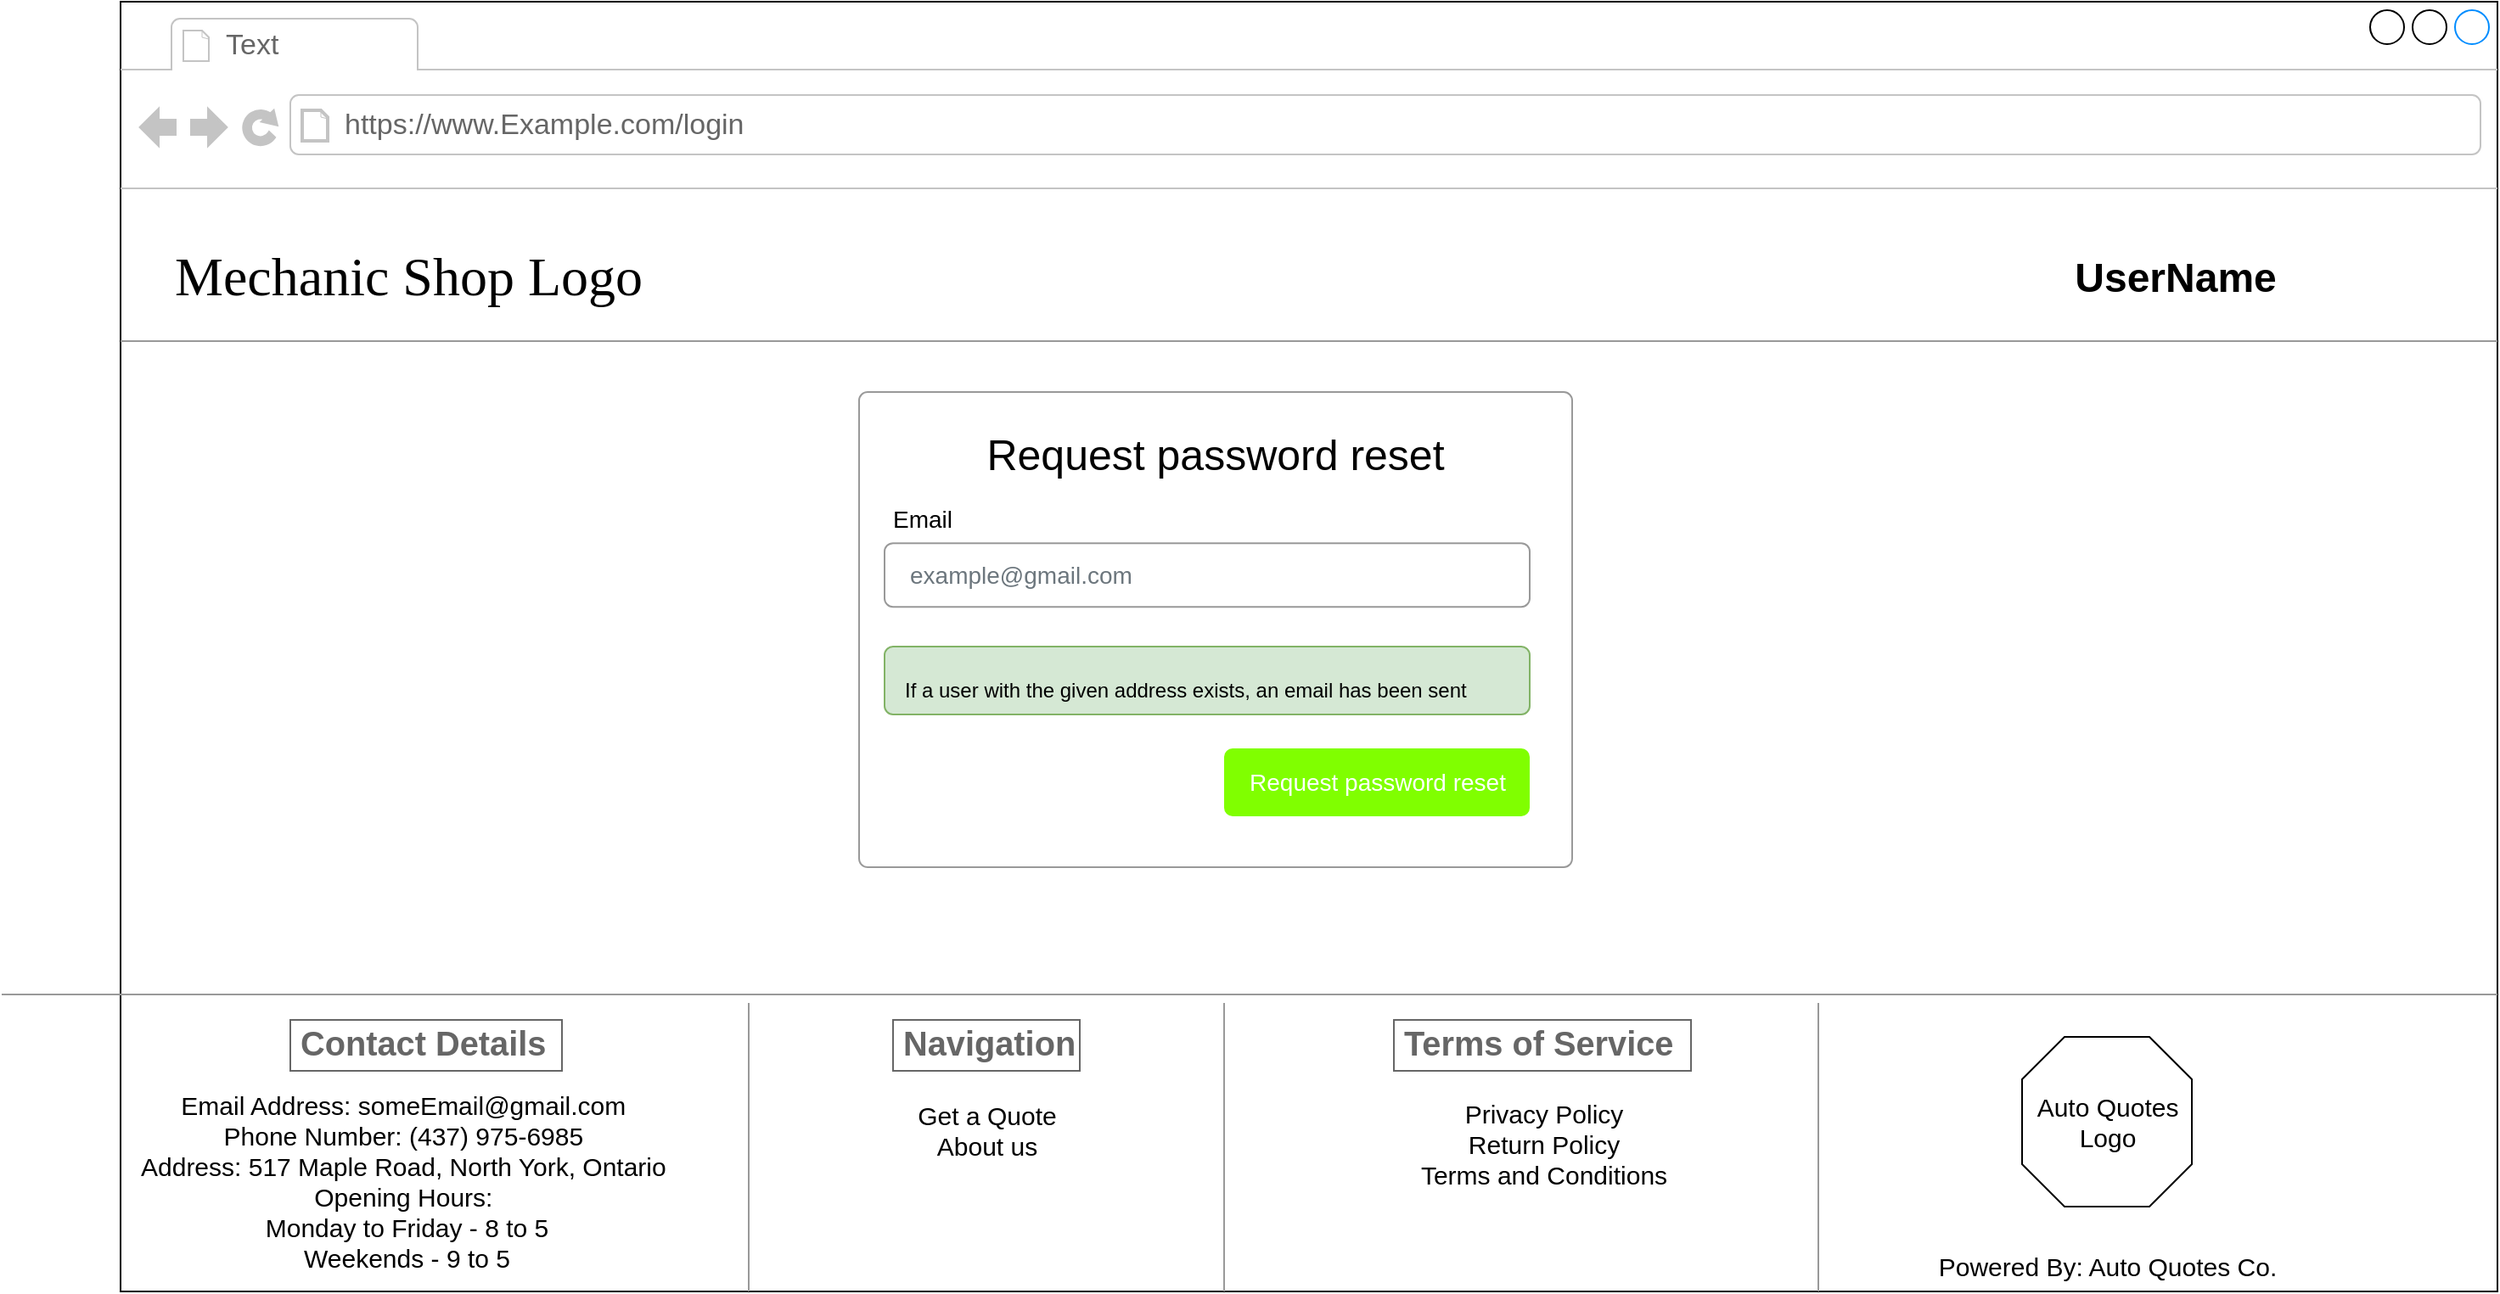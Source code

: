 <mxfile version="20.4.0" type="github">
  <diagram id="AKhVdlpeZ4rU74z41cKD" name="Page-1">
    <mxGraphModel dx="1726" dy="959" grid="1" gridSize="10" guides="1" tooltips="1" connect="1" arrows="1" fold="1" page="1" pageScale="1" pageWidth="850" pageHeight="1100" math="0" shadow="0">
      <root>
        <mxCell id="0" />
        <mxCell id="1" parent="0" />
        <mxCell id="D5iM0X9zBDPRsC4shFqq-1" value="" style="strokeWidth=1;shadow=0;dashed=0;align=left;html=1;shape=mxgraph.mockup.containers.browserWindow;rSize=0;mainText=,;recursiveResize=0;rounded=0;labelBackgroundColor=none;fontFamily=Verdana;fontSize=12;deletable=0;movable=0;" parent="1" vertex="1">
          <mxGeometry x="70" y="60" width="1400" height="760" as="geometry" />
        </mxCell>
        <mxCell id="D5iM0X9zBDPRsC4shFqq-2" value="Text" style="strokeWidth=1;shadow=0;dashed=0;align=center;html=1;shape=mxgraph.mockup.containers.anchor;fontSize=17;fontColor=#666666;align=left;" parent="D5iM0X9zBDPRsC4shFqq-1" vertex="1">
          <mxGeometry x="60" y="12" width="150" height="28" as="geometry" />
        </mxCell>
        <mxCell id="D5iM0X9zBDPRsC4shFqq-3" value="https://www.Example.com/login" style="strokeWidth=1;shadow=0;dashed=0;align=center;html=1;shape=mxgraph.mockup.containers.anchor;rSize=0;fontSize=17;fontColor=#666666;align=left;" parent="D5iM0X9zBDPRsC4shFqq-1" vertex="1">
          <mxGeometry x="130" y="60" width="300" height="26" as="geometry" />
        </mxCell>
        <mxCell id="D5iM0X9zBDPRsC4shFqq-4" value="&lt;font style=&quot;font-size: 32px;&quot;&gt;Mechanic Shop Logo&lt;/font&gt;" style="text;html=1;points=[];align=left;verticalAlign=top;spacingTop=-4;fontSize=30;fontFamily=Verdana" parent="D5iM0X9zBDPRsC4shFqq-1" vertex="1">
          <mxGeometry x="30" y="140" width="340" height="50" as="geometry" />
        </mxCell>
        <mxCell id="D5iM0X9zBDPRsC4shFqq-5" value="" style="verticalLabelPosition=bottom;shadow=0;dashed=0;align=center;html=1;verticalAlign=top;strokeWidth=1;shape=mxgraph.mockup.markup.line;strokeColor=#999999;rounded=0;labelBackgroundColor=none;fillColor=#ffffff;fontFamily=Verdana;fontSize=12;fontColor=#000000;" parent="D5iM0X9zBDPRsC4shFqq-1" vertex="1">
          <mxGeometry y="190" width="1400" height="20" as="geometry" />
        </mxCell>
        <mxCell id="D5iM0X9zBDPRsC4shFqq-6" value="" style="html=1;shadow=0;dashed=0;shape=mxgraph.bootstrap.rrect;rSize=5;fillColor=#ffffff;strokeColor=#999999;" parent="D5iM0X9zBDPRsC4shFqq-1" vertex="1">
          <mxGeometry x="435" y="230" width="420" height="280" as="geometry" />
        </mxCell>
        <mxCell id="D5iM0X9zBDPRsC4shFqq-16" value="example@gmail.com" style="html=1;shadow=0;dashed=0;shape=mxgraph.bootstrap.rrect;rSize=5;fillColor=none;strokeColor=#999999;align=left;spacing=15;fontSize=14;fontColor=#6C767D;" parent="D5iM0X9zBDPRsC4shFqq-1" vertex="1">
          <mxGeometry x="450" y="319.07" width="380" height="37.5" as="geometry" />
        </mxCell>
        <mxCell id="D5iM0X9zBDPRsC4shFqq-15" value="Email" style="fillColor=none;strokeColor=none;align=left;spacing=20;fontSize=14;" parent="D5iM0X9zBDPRsC4shFqq-1" vertex="1">
          <mxGeometry x="435" y="289.072" width="220" height="30.0" as="geometry" />
        </mxCell>
        <mxCell id="D5iM0X9zBDPRsC4shFqq-12" value="&lt;font style=&quot;font-size: 25px;&quot;&gt;Request password reset&lt;/font&gt;" style="text;html=1;strokeColor=none;fillColor=none;align=center;verticalAlign=middle;whiteSpace=wrap;rounded=0;" parent="D5iM0X9zBDPRsC4shFqq-1" vertex="1">
          <mxGeometry x="455" y="250" width="380" height="31.4" as="geometry" />
        </mxCell>
        <mxCell id="D5iM0X9zBDPRsC4shFqq-21" value="&lt;font style=&quot;font-size: 12px; line-height: 1.2;&quot;&gt;If a user with the given address exists, an email has been sent&lt;/font&gt;" style="html=1;shadow=0;dashed=0;shape=mxgraph.bootstrap.rrect;rSize=5;strokeColor=#82b366;strokeWidth=1;fillColor=#d5e8d4;whiteSpace=wrap;align=left;verticalAlign=middle;spacingLeft=10;fontSize=25;" parent="D5iM0X9zBDPRsC4shFqq-1" vertex="1">
          <mxGeometry x="450" y="380" width="380" height="40" as="geometry" />
        </mxCell>
        <mxCell id="D5iM0X9zBDPRsC4shFqq-11" value="Request password reset" style="html=1;shadow=0;dashed=0;shape=mxgraph.bootstrap.rrect;rSize=5;fillColor=#80FF00;strokeColor=none;align=center;fontSize=14;fontColor=#FFFFFF;" parent="D5iM0X9zBDPRsC4shFqq-1" vertex="1">
          <mxGeometry width="180" height="40" relative="1" as="geometry">
            <mxPoint x="650" y="440" as="offset" />
          </mxGeometry>
        </mxCell>
        <mxCell id="Tlv1HQ8Twl8HRP3sGq_l-1" value="" style="verticalLabelPosition=bottom;shadow=0;dashed=0;align=center;html=1;verticalAlign=top;strokeWidth=1;shape=mxgraph.mockup.markup.line;strokeColor=#999999;rounded=0;labelBackgroundColor=none;fillColor=#ffffff;fontFamily=Verdana;fontSize=12;fontColor=#000000;" vertex="1" parent="D5iM0X9zBDPRsC4shFqq-1">
          <mxGeometry x="-70" y="575" width="1470" height="20" as="geometry" />
        </mxCell>
        <mxCell id="Tlv1HQ8Twl8HRP3sGq_l-2" value="&lt;h3&gt;Contact Details&lt;/h3&gt;" style="strokeWidth=1;shadow=0;dashed=0;align=center;html=1;shape=mxgraph.mockup.text.textBox;fontColor=#666666;align=left;fontSize=17;spacingLeft=4;spacingTop=-3;strokeColor=#666666;mainText=" vertex="1" parent="D5iM0X9zBDPRsC4shFqq-1">
          <mxGeometry x="100" y="600" width="160" height="30" as="geometry" />
        </mxCell>
        <mxCell id="Tlv1HQ8Twl8HRP3sGq_l-3" value="&lt;div style=&quot;text-align: center;&quot;&gt;&lt;span style=&quot;font-size: 15px; background-color: initial;&quot;&gt;Email Address: someEmail@gmail.com&lt;/span&gt;&lt;/div&gt;&lt;font style=&quot;font-size: 15px;&quot;&gt;&lt;div style=&quot;text-align: center;&quot;&gt;&lt;span style=&quot;background-color: initial;&quot;&gt;Phone Number: (437) 975-6985&lt;/span&gt;&lt;/div&gt;&lt;div style=&quot;text-align: center;&quot;&gt;&lt;span style=&quot;background-color: initial;&quot;&gt;Address: 517 Maple Road, North York, Ontario&lt;/span&gt;&lt;/div&gt;&lt;div style=&quot;text-align: center;&quot;&gt;&lt;span style=&quot;background-color: initial;&quot;&gt;Opening Hours:&lt;/span&gt;&lt;/div&gt;&lt;span style=&quot;white-space: pre;&quot;&gt;&lt;div style=&quot;text-align: center;&quot;&gt;&lt;span style=&quot;background-color: initial;&quot;&gt; &lt;/span&gt;&lt;span style=&quot;background-color: initial; white-space: normal;&quot;&gt;Monday to Friday - 8 to 5&lt;/span&gt;&lt;/div&gt;&lt;/span&gt;&lt;span style=&quot;white-space: pre;&quot;&gt;&lt;div style=&quot;text-align: center;&quot;&gt;&lt;span style=&quot;background-color: initial;&quot;&gt; &lt;/span&gt;&lt;span style=&quot;background-color: initial; white-space: normal;&quot;&gt;Weekends - 9 to 5&lt;/span&gt;&lt;/div&gt;&lt;/span&gt;&lt;/font&gt;" style="text;spacingTop=-5;whiteSpace=wrap;html=1;align=left;fontSize=12;fontFamily=Helvetica;fillColor=none;strokeColor=none;" vertex="1" parent="D5iM0X9zBDPRsC4shFqq-1">
          <mxGeometry x="10" y="640" width="360" height="100" as="geometry" />
        </mxCell>
        <mxCell id="Tlv1HQ8Twl8HRP3sGq_l-4" value="" style="verticalLabelPosition=bottom;shadow=0;dashed=0;align=center;html=1;verticalAlign=top;strokeWidth=1;shape=mxgraph.mockup.markup.line;strokeColor=#999999;direction=north;fontSize=32;" vertex="1" parent="D5iM0X9zBDPRsC4shFqq-1">
          <mxGeometry x="360" y="590" width="20" height="170" as="geometry" />
        </mxCell>
        <mxCell id="Tlv1HQ8Twl8HRP3sGq_l-5" value="Powered By: Auto Quotes Co." style="text;html=1;align=center;verticalAlign=middle;resizable=0;points=[];autosize=1;strokeColor=none;fillColor=none;fontSize=15;" vertex="1" parent="D5iM0X9zBDPRsC4shFqq-1">
          <mxGeometry x="1060" y="730" width="220" height="30" as="geometry" />
        </mxCell>
        <mxCell id="Tlv1HQ8Twl8HRP3sGq_l-6" value="&lt;h3&gt;Terms of Service&lt;/h3&gt;" style="strokeWidth=1;shadow=0;dashed=0;align=center;html=1;shape=mxgraph.mockup.text.textBox;fontColor=#666666;align=left;fontSize=17;spacingLeft=4;spacingTop=-3;strokeColor=#666666;mainText=" vertex="1" parent="D5iM0X9zBDPRsC4shFqq-1">
          <mxGeometry x="750" y="600" width="175" height="30" as="geometry" />
        </mxCell>
        <mxCell id="Tlv1HQ8Twl8HRP3sGq_l-7" value="Privacy Policy&lt;br&gt;Return Policy&lt;br&gt;Terms and Conditions" style="text;html=1;align=center;verticalAlign=top;resizable=0;points=[];autosize=1;strokeColor=none;fillColor=none;fontSize=15;" vertex="1" parent="D5iM0X9zBDPRsC4shFqq-1">
          <mxGeometry x="752.5" y="640" width="170" height="70" as="geometry" />
        </mxCell>
        <mxCell id="Tlv1HQ8Twl8HRP3sGq_l-8" value="" style="verticalLabelPosition=bottom;verticalAlign=top;html=1;shape=mxgraph.basic.polygon;polyCoords=[[0.25,0],[0.75,0],[1,0.25],[1,0.75],[0.75,1],[0.25,1],[0,0.75],[0,0.25]];polyline=0;fontSize=15;" vertex="1" parent="D5iM0X9zBDPRsC4shFqq-1">
          <mxGeometry x="1120" y="610" width="100" height="100" as="geometry" />
        </mxCell>
        <mxCell id="Tlv1HQ8Twl8HRP3sGq_l-9" value="Auto Quotes&lt;br&gt;Logo" style="text;html=1;align=center;verticalAlign=middle;resizable=0;points=[];autosize=1;strokeColor=none;fillColor=none;fontSize=15;" vertex="1" parent="D5iM0X9zBDPRsC4shFqq-1">
          <mxGeometry x="1115" y="635" width="110" height="50" as="geometry" />
        </mxCell>
        <mxCell id="Tlv1HQ8Twl8HRP3sGq_l-10" value="" style="verticalLabelPosition=bottom;shadow=0;dashed=0;align=center;html=1;verticalAlign=top;strokeWidth=1;shape=mxgraph.mockup.markup.line;strokeColor=#999999;direction=north;fontSize=15;" vertex="1" parent="D5iM0X9zBDPRsC4shFqq-1">
          <mxGeometry x="640" y="590" width="20" height="170" as="geometry" />
        </mxCell>
        <mxCell id="Tlv1HQ8Twl8HRP3sGq_l-11" value="&lt;h3&gt;Navigation&lt;/h3&gt;" style="strokeWidth=1;shadow=0;dashed=0;align=center;html=1;shape=mxgraph.mockup.text.textBox;fontColor=#666666;align=left;fontSize=17;spacingLeft=4;spacingTop=-3;strokeColor=#666666;mainText=" vertex="1" parent="D5iM0X9zBDPRsC4shFqq-1">
          <mxGeometry x="455" y="600" width="110" height="30" as="geometry" />
        </mxCell>
        <mxCell id="Tlv1HQ8Twl8HRP3sGq_l-12" value="" style="verticalLabelPosition=bottom;shadow=0;dashed=0;align=center;html=1;verticalAlign=top;strokeWidth=1;shape=mxgraph.mockup.markup.line;strokeColor=#999999;direction=north;fontSize=15;" vertex="1" parent="D5iM0X9zBDPRsC4shFqq-1">
          <mxGeometry x="990" y="590" width="20" height="170" as="geometry" />
        </mxCell>
        <mxCell id="Tlv1HQ8Twl8HRP3sGq_l-13" value="Get a Quote&lt;br&gt;About us" style="text;html=1;align=center;verticalAlign=middle;resizable=0;points=[];autosize=1;strokeColor=none;fillColor=none;fontSize=15;" vertex="1" parent="D5iM0X9zBDPRsC4shFqq-1">
          <mxGeometry x="455" y="640" width="110" height="50" as="geometry" />
        </mxCell>
        <mxCell id="Tlv1HQ8Twl8HRP3sGq_l-27" value="" style="shape=image;html=1;verticalAlign=top;verticalLabelPosition=bottom;labelBackgroundColor=#ffffff;imageAspect=0;aspect=fixed;image=https://cdn3.iconfinder.com/data/icons/essential-rounded/64/Rounded-31-128.png" vertex="1" parent="D5iM0X9zBDPRsC4shFqq-1">
          <mxGeometry x="1290" y="140.5" width="44" height="44" as="geometry" />
        </mxCell>
        <mxCell id="Tlv1HQ8Twl8HRP3sGq_l-28" value="" style="shape=image;html=1;verticalAlign=top;verticalLabelPosition=bottom;labelBackgroundColor=#ffffff;imageAspect=0;aspect=fixed;image=https://cdn3.iconfinder.com/data/icons/user-interface-169/32/login-128.png" vertex="1" parent="D5iM0X9zBDPRsC4shFqq-1">
          <mxGeometry x="1340" y="140" width="45" height="45" as="geometry" />
        </mxCell>
        <mxCell id="Tlv1HQ8Twl8HRP3sGq_l-29" value="UserName" style="text;strokeColor=none;fillColor=none;html=1;fontSize=24;fontStyle=1;verticalAlign=middle;align=center;" vertex="1" parent="D5iM0X9zBDPRsC4shFqq-1">
          <mxGeometry x="1150" y="142.5" width="120" height="40" as="geometry" />
        </mxCell>
      </root>
    </mxGraphModel>
  </diagram>
</mxfile>
